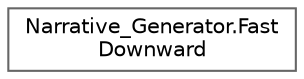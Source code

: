 digraph "Graphical Class Hierarchy"
{
 // LATEX_PDF_SIZE
  bgcolor="transparent";
  edge [fontname=Helvetica,fontsize=10,labelfontname=Helvetica,labelfontsize=10];
  node [fontname=Helvetica,fontsize=10,shape=box,height=0.2,width=0.4];
  rankdir="LR";
  Node0 [label="Narrative_Generator.Fast\lDownward",height=0.2,width=0.4,color="grey40", fillcolor="white", style="filled",URL="$class_narrative___generator_1_1_fast_downward.html",tooltip="Class that controls the launch of the planner and the primary processing of its output."];
}
